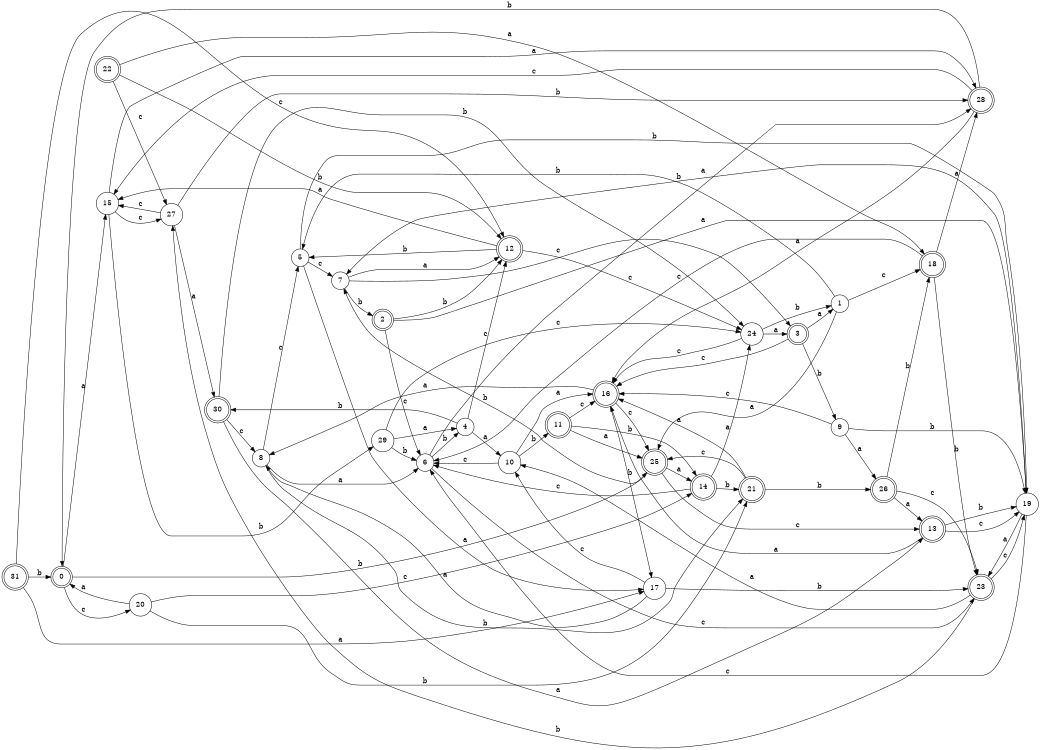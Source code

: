 digraph n26_2 {
__start0 [label="" shape="none"];

rankdir=LR;
size="8,5";

s0 [style="rounded,filled", color="black", fillcolor="white" shape="doublecircle", label="0"];
s1 [style="filled", color="black", fillcolor="white" shape="circle", label="1"];
s2 [style="rounded,filled", color="black", fillcolor="white" shape="doublecircle", label="2"];
s3 [style="rounded,filled", color="black", fillcolor="white" shape="doublecircle", label="3"];
s4 [style="filled", color="black", fillcolor="white" shape="circle", label="4"];
s5 [style="filled", color="black", fillcolor="white" shape="circle", label="5"];
s6 [style="filled", color="black", fillcolor="white" shape="circle", label="6"];
s7 [style="filled", color="black", fillcolor="white" shape="circle", label="7"];
s8 [style="filled", color="black", fillcolor="white" shape="circle", label="8"];
s9 [style="filled", color="black", fillcolor="white" shape="circle", label="9"];
s10 [style="filled", color="black", fillcolor="white" shape="circle", label="10"];
s11 [style="rounded,filled", color="black", fillcolor="white" shape="doublecircle", label="11"];
s12 [style="rounded,filled", color="black", fillcolor="white" shape="doublecircle", label="12"];
s13 [style="rounded,filled", color="black", fillcolor="white" shape="doublecircle", label="13"];
s14 [style="rounded,filled", color="black", fillcolor="white" shape="doublecircle", label="14"];
s15 [style="filled", color="black", fillcolor="white" shape="circle", label="15"];
s16 [style="rounded,filled", color="black", fillcolor="white" shape="doublecircle", label="16"];
s17 [style="filled", color="black", fillcolor="white" shape="circle", label="17"];
s18 [style="rounded,filled", color="black", fillcolor="white" shape="doublecircle", label="18"];
s19 [style="filled", color="black", fillcolor="white" shape="circle", label="19"];
s20 [style="filled", color="black", fillcolor="white" shape="circle", label="20"];
s21 [style="rounded,filled", color="black", fillcolor="white" shape="doublecircle", label="21"];
s22 [style="rounded,filled", color="black", fillcolor="white" shape="doublecircle", label="22"];
s23 [style="rounded,filled", color="black", fillcolor="white" shape="doublecircle", label="23"];
s24 [style="filled", color="black", fillcolor="white" shape="circle", label="24"];
s25 [style="rounded,filled", color="black", fillcolor="white" shape="doublecircle", label="25"];
s26 [style="rounded,filled", color="black", fillcolor="white" shape="doublecircle", label="26"];
s27 [style="filled", color="black", fillcolor="white" shape="circle", label="27"];
s28 [style="rounded,filled", color="black", fillcolor="white" shape="doublecircle", label="28"];
s29 [style="filled", color="black", fillcolor="white" shape="circle", label="29"];
s30 [style="rounded,filled", color="black", fillcolor="white" shape="doublecircle", label="30"];
s31 [style="rounded,filled", color="black", fillcolor="white" shape="doublecircle", label="31"];
s0 -> s15 [label="a"];
s0 -> s25 [label="b"];
s0 -> s20 [label="c"];
s1 -> s25 [label="a"];
s1 -> s5 [label="b"];
s1 -> s18 [label="c"];
s2 -> s19 [label="a"];
s2 -> s12 [label="b"];
s2 -> s6 [label="c"];
s3 -> s1 [label="a"];
s3 -> s9 [label="b"];
s3 -> s16 [label="c"];
s4 -> s10 [label="a"];
s4 -> s30 [label="b"];
s4 -> s12 [label="c"];
s5 -> s17 [label="a"];
s5 -> s19 [label="b"];
s5 -> s7 [label="c"];
s6 -> s28 [label="a"];
s6 -> s4 [label="b"];
s6 -> s23 [label="c"];
s7 -> s12 [label="a"];
s7 -> s2 [label="b"];
s7 -> s3 [label="c"];
s8 -> s6 [label="a"];
s8 -> s21 [label="b"];
s8 -> s5 [label="c"];
s9 -> s26 [label="a"];
s9 -> s19 [label="b"];
s9 -> s16 [label="c"];
s10 -> s16 [label="a"];
s10 -> s11 [label="b"];
s10 -> s6 [label="c"];
s11 -> s25 [label="a"];
s11 -> s14 [label="b"];
s11 -> s16 [label="c"];
s12 -> s15 [label="a"];
s12 -> s5 [label="b"];
s12 -> s24 [label="c"];
s13 -> s16 [label="a"];
s13 -> s19 [label="b"];
s13 -> s19 [label="c"];
s14 -> s24 [label="a"];
s14 -> s21 [label="b"];
s14 -> s6 [label="c"];
s15 -> s28 [label="a"];
s15 -> s29 [label="b"];
s15 -> s27 [label="c"];
s16 -> s8 [label="a"];
s16 -> s17 [label="b"];
s16 -> s25 [label="c"];
s17 -> s8 [label="a"];
s17 -> s23 [label="b"];
s17 -> s10 [label="c"];
s18 -> s28 [label="a"];
s18 -> s23 [label="b"];
s18 -> s6 [label="c"];
s19 -> s23 [label="a"];
s19 -> s7 [label="b"];
s19 -> s6 [label="c"];
s20 -> s0 [label="a"];
s20 -> s21 [label="b"];
s20 -> s14 [label="c"];
s21 -> s16 [label="a"];
s21 -> s26 [label="b"];
s21 -> s25 [label="c"];
s22 -> s18 [label="a"];
s22 -> s12 [label="b"];
s22 -> s27 [label="c"];
s23 -> s10 [label="a"];
s23 -> s27 [label="b"];
s23 -> s19 [label="c"];
s24 -> s3 [label="a"];
s24 -> s1 [label="b"];
s24 -> s16 [label="c"];
s25 -> s14 [label="a"];
s25 -> s7 [label="b"];
s25 -> s13 [label="c"];
s26 -> s13 [label="a"];
s26 -> s18 [label="b"];
s26 -> s23 [label="c"];
s27 -> s30 [label="a"];
s27 -> s28 [label="b"];
s27 -> s15 [label="c"];
s28 -> s16 [label="a"];
s28 -> s0 [label="b"];
s28 -> s15 [label="c"];
s29 -> s4 [label="a"];
s29 -> s6 [label="b"];
s29 -> s24 [label="c"];
s30 -> s13 [label="a"];
s30 -> s24 [label="b"];
s30 -> s8 [label="c"];
s31 -> s17 [label="a"];
s31 -> s0 [label="b"];
s31 -> s12 [label="c"];

}